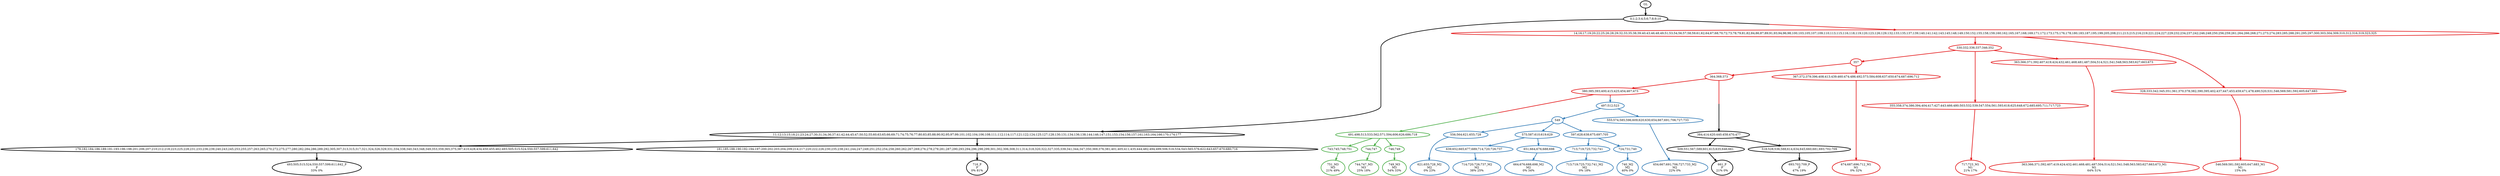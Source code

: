 digraph T {
	{
		rank=same
		43 [penwidth=3,colorscheme=set19,color=0,label="493;505;515;524;550;557;599;611;642_P\nP\n33% 0%"]
		41 [penwidth=3,colorscheme=set19,color=0,label="716_P\nP\n0% 81%"]
		36 [penwidth=3,colorscheme=set19,color=0,label="661_P\nP\n21% 0%"]
		34 [penwidth=3,colorscheme=set19,color=0,label="693;702;709_P\nP\n47% 19%"]
		32 [penwidth=3,colorscheme=set19,color=1,label="546;569;581;592;605;647;683_M1\nM1\n15% 0%"]
		30 [penwidth=3,colorscheme=set19,color=1,label="717;723_M1\nM1\n21% 17%"]
		27 [penwidth=3,colorscheme=set19,color=1,label="674;687;696;712_M1\nM1\n0% 32%"]
		25 [penwidth=3,colorscheme=set19,color=1,label="363;366;371;392;407;419;424;432;461;468;481;487;504;514;521;541;548;563;583;627;663;673_M1\nM1\n64% 51%"]
		22 [penwidth=3,colorscheme=set19,color=2,label="621;655;728_M2\nM2\n0% 23%"]
		19 [penwidth=3,colorscheme=set19,color=2,label="714;720;726;737_M2\nM2\n38% 25%"]
		17 [penwidth=3,colorscheme=set19,color=2,label="664;676;688;698_M2\nM2\n0% 34%"]
		14 [penwidth=3,colorscheme=set19,color=2,label="713;719;725;732;741_M2\nM2\n0% 18%"]
		12 [penwidth=3,colorscheme=set19,color=2,label="740_M2\nM2\n40% 0%"]
		10 [penwidth=3,colorscheme=set19,color=2,label="654;667;691;706;727;733_M2\nM2\n22% 0%"]
		8 [penwidth=3,colorscheme=set19,color=3,label="751_M3\nM3\n21% 49%"]
		6 [penwidth=3,colorscheme=set19,color=3,label="744;747_M3\nM3\n25% 18%"]
		4 [penwidth=3,colorscheme=set19,color=3,label="749_M3\nM3\n54% 33%"]
	}
	47 [penwidth=3,colorscheme=set19,color=0,label="GL"]
	46 [penwidth=3,colorscheme=set19,color=0,label="0;1;2;3;4;5;6;7;8;9;10"]
	45 [penwidth=3,colorscheme=set19,color=0,label="11;12;13;15;18;21;23;24;27;30;31;34;36;37;41;42;44;45;47;50;52;55;60;63;65;66;69;71;74;75;76;77;80;83;85;88;90;92;95;97;99;101;102;104;106;108;111;112;114;117;121;122;124;125;127;128;130;131;134;136;138;144;146;147;151;153;154;156;157;161;163;164;166;170;174;177"]
	44 [penwidth=3,colorscheme=set19,color=0,label="179;182;184;186;189;191;193;196;198;201;206;207;210;212;218;223;225;228;231;233;236;239;240;243;245;253;255;257;263;265;270;272;275;277;280;282;284;286;289;292;305;307;313;315;317;321;324;326;329;331;334;338;340;343;348;349;353;359;365;375;387;410;428;434;450;455;462;493;505;515;524;550;557;599;611;642"]
	42 [penwidth=3,colorscheme=set19,color=0,label="181;185;188;190;192;194;197;200;202;203;204;209;214;217;220;222;226;230;235;238;241;244;247;249;251;252;254;258;260;262;267;269;276;278;279;281;287;290;293;294;296;298;299;301;302;306;308;311;314;318;320;322;327;335;339;341;344;347;350;369;376;381;401;405;411;435;444;482;494;499;506;516;534;543;565;576;622;643;657;670;680;716"]
	40 [penwidth=3,colorscheme=set19,color=1,label="330;332;336;337;346;352"]
	39 [penwidth=3,colorscheme=set19,color=1,label="357"]
	38 [penwidth=3,colorscheme=set19,color=1,label="364;368;373"]
	37 [penwidth=3,colorscheme=set19,color=0,label="509;551;567;589;601;615;635;646;661"]
	35 [penwidth=3,colorscheme=set19,color=0,label="518;528;536;588;614;634;645;660;681;693;702;709"]
	33 [penwidth=3,colorscheme=set19,color=1,label="328;333;342;345;351;361;370;378;382;390;395;402;437;447;453;459;471;478;490;520;531;546;569;581;592;605;647;683"]
	31 [penwidth=3,colorscheme=set19,color=1,label="355;358;374;386;394;404;417;427;443;466;480;503;532;539;547;554;561;593;618;625;648;672;685;695;711;717;723"]
	29 [penwidth=3,colorscheme=set19,color=1,label="380;385;393;400;415;425;454;467;473"]
	28 [penwidth=3,colorscheme=set19,color=1,label="367;372;379;396;408;413;439;460;474;486;492;573;584;608;637;650;674;687;696;712"]
	26 [penwidth=3,colorscheme=set19,color=1,label="363;366;371;392;407;419;424;432;461;468;481;487;504;514;521;541;548;563;583;627;663;673"]
	24 [penwidth=3,colorscheme=set19,color=2,label="549"]
	23 [penwidth=3,colorscheme=set19,color=2,label="556;564;621;655;728"]
	21 [penwidth=3,colorscheme=set19,color=2,label="575;587;610;619;629"]
	20 [penwidth=3,colorscheme=set19,color=2,label="639;652;665;677;689;714;720;726;737"]
	18 [penwidth=3,colorscheme=set19,color=2,label="651;664;676;688;698"]
	16 [penwidth=3,colorscheme=set19,color=2,label="597;628;638;675;697;705"]
	15 [penwidth=3,colorscheme=set19,color=2,label="713;719;725;732;741"]
	13 [penwidth=3,colorscheme=set19,color=2,label="724;731;740"]
	11 [penwidth=3,colorscheme=set19,color=2,label="555;574;585;596;609;620;630;654;667;691;706;727;733"]
	9 [penwidth=3,colorscheme=set19,color=3,label="743;745;748;751"]
	7 [penwidth=3,colorscheme=set19,color=3,label="744;747"]
	5 [penwidth=3,colorscheme=set19,color=3,label="746;749"]
	3 [penwidth=3,colorscheme=set19,color=3,label="491;498;513;533;562;571;594;606;626;686;718"]
	2 [penwidth=3,colorscheme=set19,color=2,label="497;512;523"]
	1 [penwidth=3,colorscheme=set19,color=0,label="384;414;420;440;458;470;477"]
	0 [penwidth=3,colorscheme=set19,color=1,label="14;16;17;19;20;22;25;26;28;29;32;33;35;38;39;40;43;46;48;49;51;53;54;56;57;58;59;61;62;64;67;68;70;72;73;78;79;81;82;84;86;87;89;91;93;94;96;98;100;103;105;107;109;110;113;115;116;118;119;120;123;126;129;132;133;135;137;139;140;141;142;143;145;148;149;150;152;155;158;159;160;162;165;167;168;169;171;172;173;175;176;178;180;183;187;195;199;205;208;211;213;215;216;219;221;224;227;229;232;234;237;242;246;248;250;256;259;261;264;266;268;271;273;274;283;285;288;291;295;297;300;303;304;309;310;312;316;319;323;325"]
	47 -> 46 [penwidth=3,colorscheme=set19,color=0]
	46 -> 45 [penwidth=3,colorscheme=set19,color=0]
	46 -> 0 [penwidth=3,colorscheme=set19,color="0;0.5:1"]
	45 -> 42 [penwidth=3,colorscheme=set19,color=0]
	45 -> 44 [penwidth=3,colorscheme=set19,color=0]
	44 -> 43 [penwidth=3,colorscheme=set19,color=0]
	42 -> 41 [penwidth=3,colorscheme=set19,color=0]
	40 -> 39 [penwidth=3,colorscheme=set19,color=1]
	40 -> 26 [penwidth=3,colorscheme=set19,color=1]
	40 -> 31 [penwidth=3,colorscheme=set19,color=1]
	39 -> 38 [penwidth=3,colorscheme=set19,color=1]
	39 -> 28 [penwidth=3,colorscheme=set19,color=1]
	38 -> 29 [penwidth=3,colorscheme=set19,color=1]
	38 -> 1 [penwidth=3,colorscheme=set19,color="1;0.5:0"]
	37 -> 36 [penwidth=3,colorscheme=set19,color=0]
	35 -> 34 [penwidth=3,colorscheme=set19,color=0]
	33 -> 32 [penwidth=3,colorscheme=set19,color=1]
	31 -> 30 [penwidth=3,colorscheme=set19,color=1]
	29 -> 3 [penwidth=3,colorscheme=set19,color="1;0.5:3"]
	29 -> 2 [penwidth=3,colorscheme=set19,color="1;0.5:2"]
	28 -> 27 [penwidth=3,colorscheme=set19,color=1]
	26 -> 25 [penwidth=3,colorscheme=set19,color=1]
	24 -> 21 [penwidth=3,colorscheme=set19,color=2]
	24 -> 16 [penwidth=3,colorscheme=set19,color=2]
	24 -> 23 [penwidth=3,colorscheme=set19,color=2]
	23 -> 22 [penwidth=3,colorscheme=set19,color=2]
	21 -> 18 [penwidth=3,colorscheme=set19,color=2]
	21 -> 20 [penwidth=3,colorscheme=set19,color=2]
	20 -> 19 [penwidth=3,colorscheme=set19,color=2]
	18 -> 17 [penwidth=3,colorscheme=set19,color=2]
	16 -> 15 [penwidth=3,colorscheme=set19,color=2]
	16 -> 13 [penwidth=3,colorscheme=set19,color=2]
	15 -> 14 [penwidth=3,colorscheme=set19,color=2]
	13 -> 12 [penwidth=3,colorscheme=set19,color=2]
	11 -> 10 [penwidth=3,colorscheme=set19,color=2]
	9 -> 8 [penwidth=3,colorscheme=set19,color=3]
	7 -> 6 [penwidth=3,colorscheme=set19,color=3]
	5 -> 4 [penwidth=3,colorscheme=set19,color=3]
	3 -> 9 [penwidth=3,colorscheme=set19,color=3]
	3 -> 7 [penwidth=3,colorscheme=set19,color=3]
	3 -> 5 [penwidth=3,colorscheme=set19,color=3]
	2 -> 24 [penwidth=3,colorscheme=set19,color=2]
	2 -> 11 [penwidth=3,colorscheme=set19,color=2]
	1 -> 37 [penwidth=3,colorscheme=set19,color=0]
	1 -> 35 [penwidth=3,colorscheme=set19,color=0]
	0 -> 40 [penwidth=3,colorscheme=set19,color=1]
	0 -> 33 [penwidth=3,colorscheme=set19,color=1]
}
